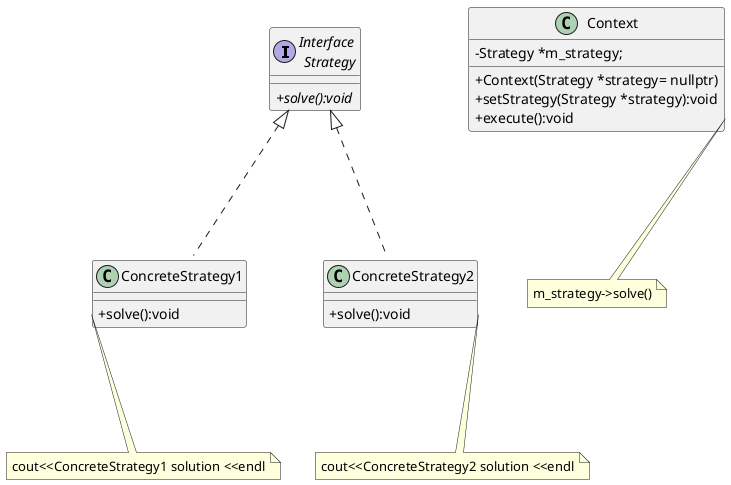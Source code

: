 @startuml
skinparam classAttributeIconSize 0

interface "Interface \n Strategy" as Strategy
{
+{abstract}solve():void
}

class ConcreteStrategy1
{
    +solve():void
}

class ConcreteStrategy2
{
    +solve():void
}

ConcreteStrategy1 -up..|> Strategy
ConcreteStrategy2 -up..|> Strategy


class Context
{
    -Strategy *m_strategy;
    +Context(Strategy *strategy= nullptr)
    +setStrategy(Strategy *strategy):void
    +execute():void
}

note "m_strategy->solve()"  as ContextExecute
ContextExecute -up..Context::execute


note "cout<<ConcreteStrategy2 solution <<endl" as ConcreteStrategy2Solve
ConcreteStrategy2Solve -up..ConcreteStrategy2::solve


note "cout<<ConcreteStrategy1 solution <<endl" as ConcreteStrategy1Solve
ConcreteStrategy1Solve -up..ConcreteStrategy1::solve

@enduml
